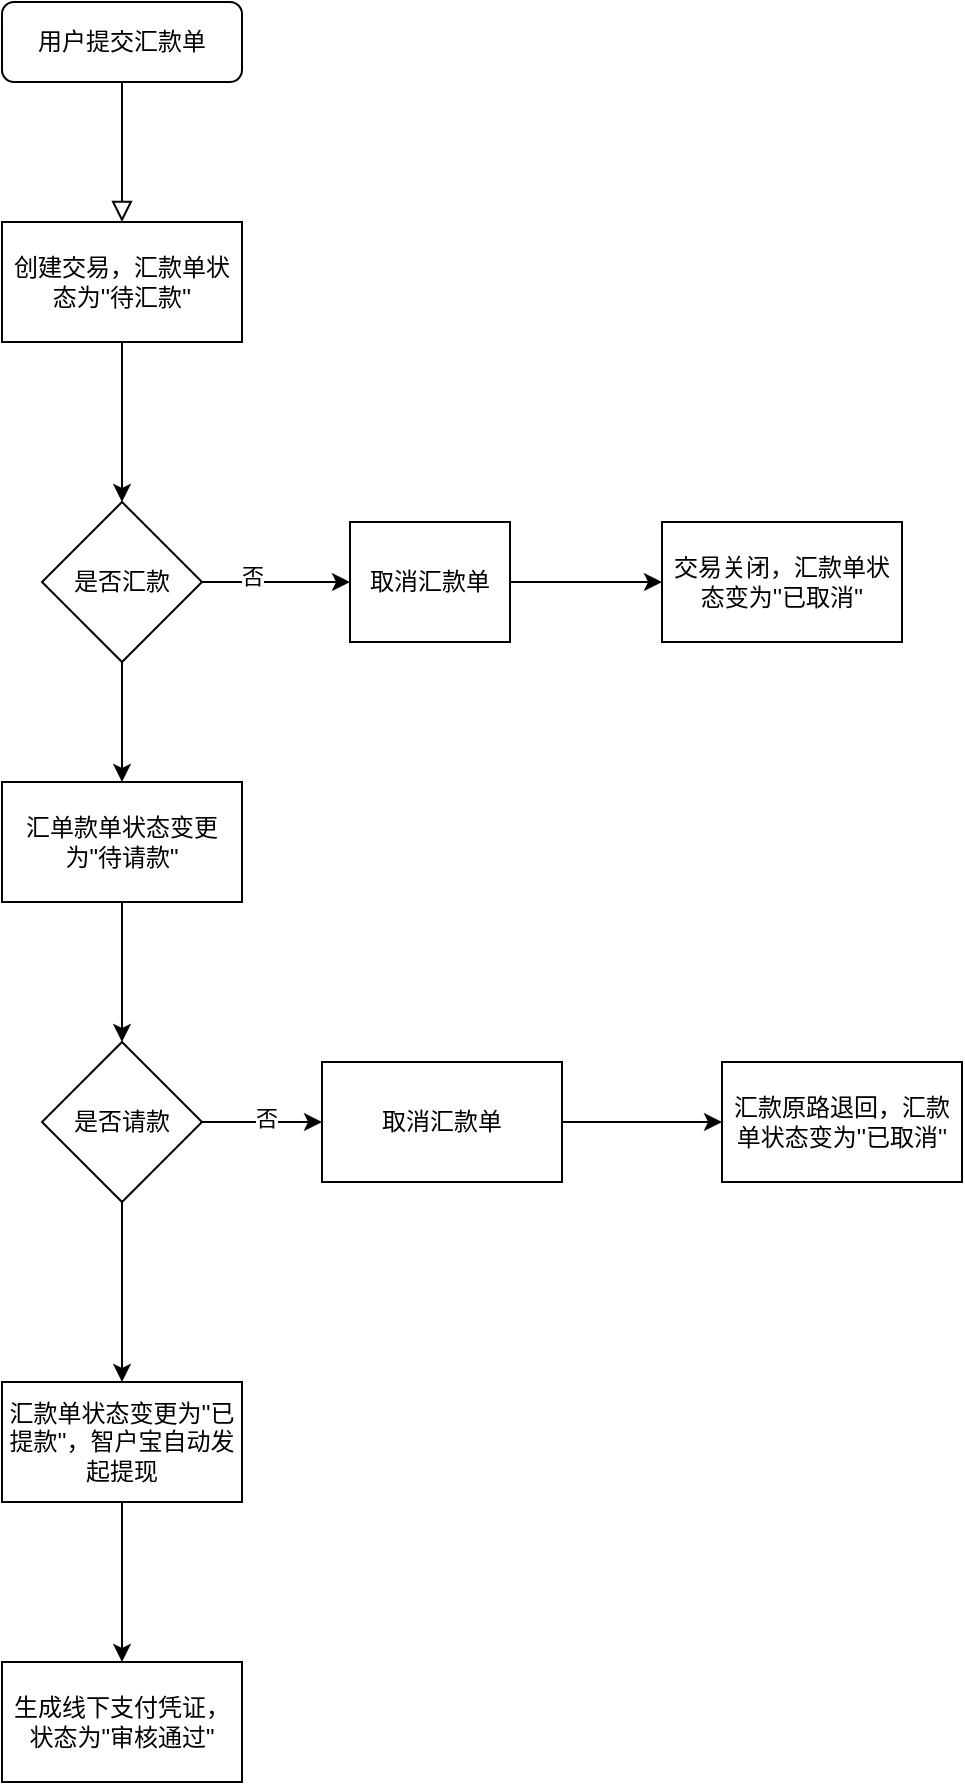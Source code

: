 <mxfile version="20.6.0" type="github">
  <diagram id="C5RBs43oDa-KdzZeNtuy" name="Page-1">
    <mxGraphModel dx="815" dy="542" grid="1" gridSize="10" guides="1" tooltips="1" connect="1" arrows="1" fold="1" page="1" pageScale="1" pageWidth="827" pageHeight="1169" math="0" shadow="0">
      <root>
        <mxCell id="WIyWlLk6GJQsqaUBKTNV-0" />
        <mxCell id="WIyWlLk6GJQsqaUBKTNV-1" parent="WIyWlLk6GJQsqaUBKTNV-0" />
        <mxCell id="WIyWlLk6GJQsqaUBKTNV-2" value="" style="rounded=0;html=1;jettySize=auto;orthogonalLoop=1;fontSize=11;endArrow=block;endFill=0;endSize=8;strokeWidth=1;shadow=0;labelBackgroundColor=none;edgeStyle=orthogonalEdgeStyle;" parent="WIyWlLk6GJQsqaUBKTNV-1" source="WIyWlLk6GJQsqaUBKTNV-3" edge="1">
          <mxGeometry relative="1" as="geometry">
            <mxPoint x="220" y="170" as="targetPoint" />
          </mxGeometry>
        </mxCell>
        <mxCell id="WIyWlLk6GJQsqaUBKTNV-3" value="用户提交汇款单" style="rounded=1;whiteSpace=wrap;html=1;fontSize=12;glass=0;strokeWidth=1;shadow=0;" parent="WIyWlLk6GJQsqaUBKTNV-1" vertex="1">
          <mxGeometry x="160" y="60" width="120" height="40" as="geometry" />
        </mxCell>
        <mxCell id="jxHOd6wvDyINd-V9LC7c-0" value="创建交易，汇款单状态为&#39;&#39;待汇款&#39;&#39;" style="rounded=0;whiteSpace=wrap;html=1;" parent="WIyWlLk6GJQsqaUBKTNV-1" vertex="1">
          <mxGeometry x="160" y="170" width="120" height="60" as="geometry" />
        </mxCell>
        <mxCell id="jxHOd6wvDyINd-V9LC7c-4" value="" style="edgeStyle=orthogonalEdgeStyle;rounded=0;orthogonalLoop=1;jettySize=auto;html=1;exitX=0.5;exitY=1;exitDx=0;exitDy=0;" parent="WIyWlLk6GJQsqaUBKTNV-1" source="jxHOd6wvDyINd-V9LC7c-6" target="jxHOd6wvDyINd-V9LC7c-3" edge="1">
          <mxGeometry relative="1" as="geometry">
            <mxPoint x="220" y="555" as="sourcePoint" />
          </mxGeometry>
        </mxCell>
        <mxCell id="jxHOd6wvDyINd-V9LC7c-16" value="" style="edgeStyle=orthogonalEdgeStyle;rounded=0;orthogonalLoop=1;jettySize=auto;html=1;" parent="WIyWlLk6GJQsqaUBKTNV-1" source="jxHOd6wvDyINd-V9LC7c-3" target="jxHOd6wvDyINd-V9LC7c-15" edge="1">
          <mxGeometry relative="1" as="geometry" />
        </mxCell>
        <mxCell id="jxHOd6wvDyINd-V9LC7c-3" value="汇单款单状态变更为&quot;待请款&quot;" style="whiteSpace=wrap;html=1;rounded=0;" parent="WIyWlLk6GJQsqaUBKTNV-1" vertex="1">
          <mxGeometry x="160" y="450" width="120" height="60" as="geometry" />
        </mxCell>
        <mxCell id="jxHOd6wvDyINd-V9LC7c-9" value="" style="edgeStyle=orthogonalEdgeStyle;rounded=0;orthogonalLoop=1;jettySize=auto;html=1;" parent="WIyWlLk6GJQsqaUBKTNV-1" source="jxHOd6wvDyINd-V9LC7c-6" target="jxHOd6wvDyINd-V9LC7c-8" edge="1">
          <mxGeometry relative="1" as="geometry" />
        </mxCell>
        <mxCell id="jxHOd6wvDyINd-V9LC7c-10" value="否" style="edgeLabel;html=1;align=center;verticalAlign=middle;resizable=0;points=[];" parent="jxHOd6wvDyINd-V9LC7c-9" vertex="1" connectable="0">
          <mxGeometry x="-0.342" y="3" relative="1" as="geometry">
            <mxPoint as="offset" />
          </mxGeometry>
        </mxCell>
        <mxCell id="jxHOd6wvDyINd-V9LC7c-6" value="是否汇款" style="rhombus;whiteSpace=wrap;html=1;rounded=0;" parent="WIyWlLk6GJQsqaUBKTNV-1" vertex="1">
          <mxGeometry x="180" y="310" width="80" height="80" as="geometry" />
        </mxCell>
        <mxCell id="jxHOd6wvDyINd-V9LC7c-7" value="" style="endArrow=classic;html=1;rounded=0;exitX=0.5;exitY=1;exitDx=0;exitDy=0;entryX=0.5;entryY=0;entryDx=0;entryDy=0;" parent="WIyWlLk6GJQsqaUBKTNV-1" source="jxHOd6wvDyINd-V9LC7c-0" target="jxHOd6wvDyINd-V9LC7c-6" edge="1">
          <mxGeometry width="50" height="50" relative="1" as="geometry">
            <mxPoint x="390" y="370" as="sourcePoint" />
            <mxPoint x="440" y="320" as="targetPoint" />
          </mxGeometry>
        </mxCell>
        <mxCell id="jxHOd6wvDyINd-V9LC7c-12" value="" style="edgeStyle=orthogonalEdgeStyle;rounded=0;orthogonalLoop=1;jettySize=auto;html=1;" parent="WIyWlLk6GJQsqaUBKTNV-1" source="jxHOd6wvDyINd-V9LC7c-8" target="jxHOd6wvDyINd-V9LC7c-11" edge="1">
          <mxGeometry relative="1" as="geometry" />
        </mxCell>
        <mxCell id="jxHOd6wvDyINd-V9LC7c-8" value="取消汇款单" style="whiteSpace=wrap;html=1;rounded=0;" parent="WIyWlLk6GJQsqaUBKTNV-1" vertex="1">
          <mxGeometry x="334" y="320" width="80" height="60" as="geometry" />
        </mxCell>
        <mxCell id="jxHOd6wvDyINd-V9LC7c-11" value="交易关闭，汇款单状态变为&#39;&#39;已取消&#39;&#39;" style="whiteSpace=wrap;html=1;rounded=0;" parent="WIyWlLk6GJQsqaUBKTNV-1" vertex="1">
          <mxGeometry x="490" y="320" width="120" height="60" as="geometry" />
        </mxCell>
        <mxCell id="jxHOd6wvDyINd-V9LC7c-18" value="" style="edgeStyle=orthogonalEdgeStyle;rounded=0;orthogonalLoop=1;jettySize=auto;html=1;" parent="WIyWlLk6GJQsqaUBKTNV-1" source="jxHOd6wvDyINd-V9LC7c-15" target="jxHOd6wvDyINd-V9LC7c-17" edge="1">
          <mxGeometry relative="1" as="geometry" />
        </mxCell>
        <mxCell id="jxHOd6wvDyINd-V9LC7c-21" value="否" style="edgeLabel;html=1;align=center;verticalAlign=middle;resizable=0;points=[];" parent="jxHOd6wvDyINd-V9LC7c-18" vertex="1" connectable="0">
          <mxGeometry x="0.058" y="2" relative="1" as="geometry">
            <mxPoint as="offset" />
          </mxGeometry>
        </mxCell>
        <mxCell id="jxHOd6wvDyINd-V9LC7c-25" value="" style="edgeStyle=orthogonalEdgeStyle;rounded=0;orthogonalLoop=1;jettySize=auto;html=1;" parent="WIyWlLk6GJQsqaUBKTNV-1" source="jxHOd6wvDyINd-V9LC7c-15" target="jxHOd6wvDyINd-V9LC7c-24" edge="1">
          <mxGeometry relative="1" as="geometry" />
        </mxCell>
        <mxCell id="jxHOd6wvDyINd-V9LC7c-15" value="是否请款" style="rhombus;whiteSpace=wrap;html=1;rounded=0;" parent="WIyWlLk6GJQsqaUBKTNV-1" vertex="1">
          <mxGeometry x="180" y="580" width="80" height="80" as="geometry" />
        </mxCell>
        <mxCell id="jxHOd6wvDyINd-V9LC7c-23" value="" style="edgeStyle=orthogonalEdgeStyle;rounded=0;orthogonalLoop=1;jettySize=auto;html=1;" parent="WIyWlLk6GJQsqaUBKTNV-1" source="jxHOd6wvDyINd-V9LC7c-17" target="jxHOd6wvDyINd-V9LC7c-22" edge="1">
          <mxGeometry relative="1" as="geometry" />
        </mxCell>
        <mxCell id="jxHOd6wvDyINd-V9LC7c-17" value="取消汇款单" style="whiteSpace=wrap;html=1;rounded=0;" parent="WIyWlLk6GJQsqaUBKTNV-1" vertex="1">
          <mxGeometry x="320" y="590" width="120" height="60" as="geometry" />
        </mxCell>
        <mxCell id="jxHOd6wvDyINd-V9LC7c-22" value="汇款原路退回，汇款单状态变为&#39;&#39;已取消&#39;&#39;" style="whiteSpace=wrap;html=1;rounded=0;" parent="WIyWlLk6GJQsqaUBKTNV-1" vertex="1">
          <mxGeometry x="520" y="590" width="120" height="60" as="geometry" />
        </mxCell>
        <mxCell id="jxHOd6wvDyINd-V9LC7c-27" value="" style="edgeStyle=orthogonalEdgeStyle;rounded=0;orthogonalLoop=1;jettySize=auto;html=1;" parent="WIyWlLk6GJQsqaUBKTNV-1" source="jxHOd6wvDyINd-V9LC7c-24" target="jxHOd6wvDyINd-V9LC7c-26" edge="1">
          <mxGeometry relative="1" as="geometry" />
        </mxCell>
        <mxCell id="jxHOd6wvDyINd-V9LC7c-24" value="汇款单状态变更为&#39;&#39;已提款&#39;&#39;，智户宝自动发起提现" style="whiteSpace=wrap;html=1;rounded=0;" parent="WIyWlLk6GJQsqaUBKTNV-1" vertex="1">
          <mxGeometry x="160" y="750" width="120" height="60" as="geometry" />
        </mxCell>
        <mxCell id="jxHOd6wvDyINd-V9LC7c-26" value="生成线下支付凭证，状态为&quot;审核通过&quot;" style="whiteSpace=wrap;html=1;rounded=0;" parent="WIyWlLk6GJQsqaUBKTNV-1" vertex="1">
          <mxGeometry x="160" y="890" width="120" height="60" as="geometry" />
        </mxCell>
      </root>
    </mxGraphModel>
  </diagram>
</mxfile>
